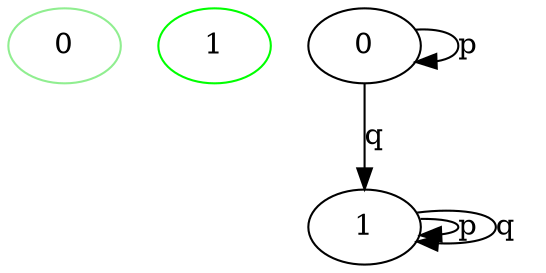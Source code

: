 digraph Monitor {
	"('{{0},{1}}', '{0}')" [label=0 color=lightgreen]
	"('{{0},{1}}', '{1}')" [label=1 color=green]
	0 -> 0 [label=p]
	0 -> 1 [label=q]
	1 -> 1 [label=p]
	1 -> 1 [label=q]
}
